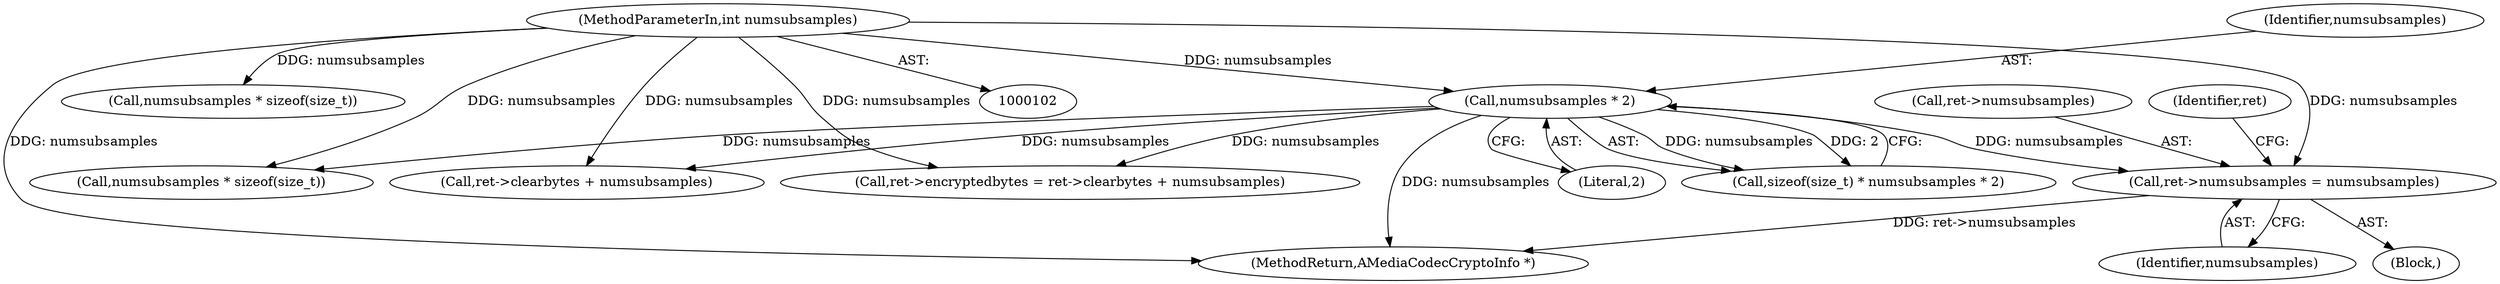 digraph "0_Android_2b4667baa5a2badbdfec1794156ee17d4afef37c@pointer" {
"1000138" [label="(Call,ret->numsubsamples = numsubsamples)"];
"1000119" [label="(Call,numsubsamples * 2)"];
"1000103" [label="(MethodParameterIn,int numsubsamples)"];
"1000197" [label="(Call,numsubsamples * sizeof(size_t))"];
"1000109" [label="(Block,)"];
"1000206" [label="(Call,numsubsamples * sizeof(size_t))"];
"1000187" [label="(Call,ret->clearbytes + numsubsamples)"];
"1000139" [label="(Call,ret->numsubsamples)"];
"1000183" [label="(Call,ret->encryptedbytes = ret->clearbytes + numsubsamples)"];
"1000138" [label="(Call,ret->numsubsamples = numsubsamples)"];
"1000116" [label="(Call,sizeof(size_t) * numsubsamples * 2)"];
"1000212" [label="(MethodReturn,AMediaCodecCryptoInfo *)"];
"1000120" [label="(Identifier,numsubsamples)"];
"1000121" [label="(Literal,2)"];
"1000119" [label="(Call,numsubsamples * 2)"];
"1000103" [label="(MethodParameterIn,int numsubsamples)"];
"1000142" [label="(Identifier,numsubsamples)"];
"1000145" [label="(Identifier,ret)"];
"1000138" -> "1000109"  [label="AST: "];
"1000138" -> "1000142"  [label="CFG: "];
"1000139" -> "1000138"  [label="AST: "];
"1000142" -> "1000138"  [label="AST: "];
"1000145" -> "1000138"  [label="CFG: "];
"1000138" -> "1000212"  [label="DDG: ret->numsubsamples"];
"1000119" -> "1000138"  [label="DDG: numsubsamples"];
"1000103" -> "1000138"  [label="DDG: numsubsamples"];
"1000119" -> "1000116"  [label="AST: "];
"1000119" -> "1000121"  [label="CFG: "];
"1000120" -> "1000119"  [label="AST: "];
"1000121" -> "1000119"  [label="AST: "];
"1000116" -> "1000119"  [label="CFG: "];
"1000119" -> "1000212"  [label="DDG: numsubsamples"];
"1000119" -> "1000116"  [label="DDG: numsubsamples"];
"1000119" -> "1000116"  [label="DDG: 2"];
"1000103" -> "1000119"  [label="DDG: numsubsamples"];
"1000119" -> "1000183"  [label="DDG: numsubsamples"];
"1000119" -> "1000187"  [label="DDG: numsubsamples"];
"1000119" -> "1000197"  [label="DDG: numsubsamples"];
"1000103" -> "1000102"  [label="AST: "];
"1000103" -> "1000212"  [label="DDG: numsubsamples"];
"1000103" -> "1000183"  [label="DDG: numsubsamples"];
"1000103" -> "1000187"  [label="DDG: numsubsamples"];
"1000103" -> "1000197"  [label="DDG: numsubsamples"];
"1000103" -> "1000206"  [label="DDG: numsubsamples"];
}
